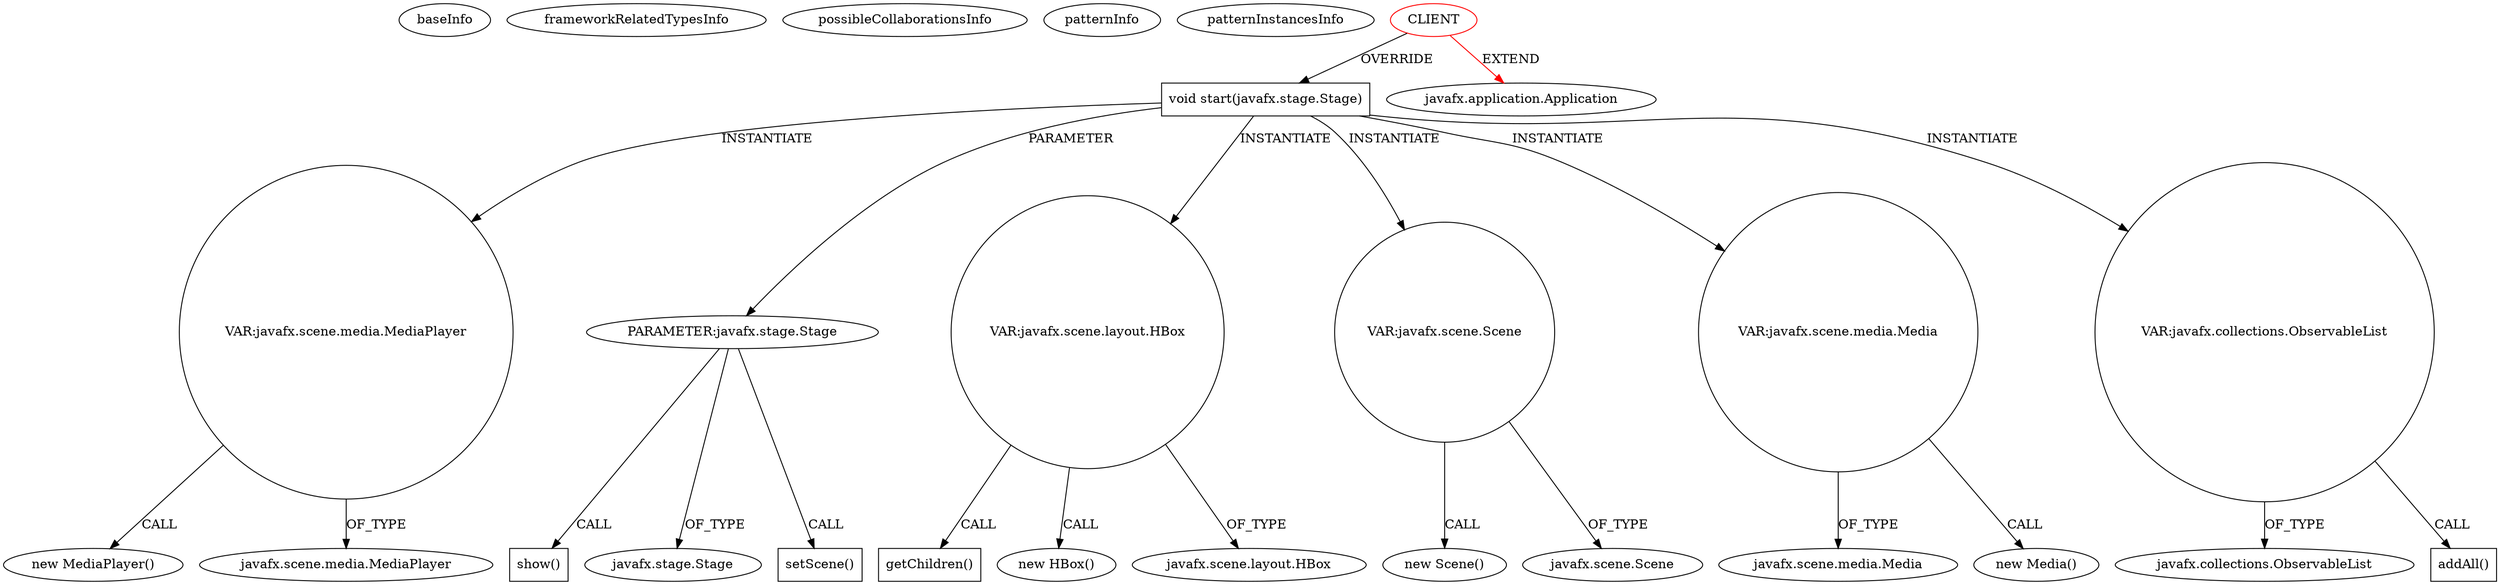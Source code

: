 digraph {
baseInfo[graphId=4045,category="pattern",isAnonymous=false,possibleRelation=false]
frameworkRelatedTypesInfo[0="javafx.application.Application"]
possibleCollaborationsInfo[]
patternInfo[frequency=2.0,patternRootClient=0]
patternInstancesInfo[0="Tsaru-Java-MP3-Visualizations~/Tsaru-Java-MP3-Visualizations/Java-MP3-Visualizations-master/mp3 Visualization/src/VisualizationInterface.java~VisualizationInterface~1511",1="guigarage-mastering-javafx-controls~/guigarage-mastering-javafx-controls/mastering-javafx-controls-master/src/main/java/com/guigarage/chapter7/MediaViewDemo.java~MediaViewDemo~2898"]
8[label="new MediaPlayer()",vertexType="CONSTRUCTOR_CALL",isFrameworkType=false]
9[label="VAR:javafx.scene.media.MediaPlayer",vertexType="VARIABLE_EXPRESION",isFrameworkType=false,shape=circle]
2[label="void start(javafx.stage.Stage)",vertexType="OVERRIDING_METHOD_DECLARATION",isFrameworkType=false,shape=box]
0[label="CLIENT",vertexType="ROOT_CLIENT_CLASS_DECLARATION",isFrameworkType=false,color=red]
3[label="PARAMETER:javafx.stage.Stage",vertexType="PARAMETER_DECLARATION",isFrameworkType=false]
43[label="show()",vertexType="INSIDE_CALL",isFrameworkType=false,shape=box]
10[label="javafx.scene.media.MediaPlayer",vertexType="FRAMEWORK_CLASS_TYPE",isFrameworkType=false]
25[label="VAR:javafx.scene.layout.HBox",vertexType="VARIABLE_EXPRESION",isFrameworkType=false,shape=circle]
31[label="getChildren()",vertexType="INSIDE_CALL",isFrameworkType=false,shape=box]
24[label="new HBox()",vertexType="CONSTRUCTOR_CALL",isFrameworkType=false]
4[label="javafx.stage.Stage",vertexType="FRAMEWORK_CLASS_TYPE",isFrameworkType=false]
1[label="javafx.application.Application",vertexType="FRAMEWORK_CLASS_TYPE",isFrameworkType=false]
26[label="javafx.scene.layout.HBox",vertexType="FRAMEWORK_CLASS_TYPE",isFrameworkType=false]
33[label="VAR:javafx.scene.Scene",vertexType="VARIABLE_EXPRESION",isFrameworkType=false,shape=circle]
32[label="new Scene()",vertexType="CONSTRUCTOR_CALL",isFrameworkType=false]
36[label="setScene()",vertexType="INSIDE_CALL",isFrameworkType=false,shape=box]
6[label="VAR:javafx.scene.media.Media",vertexType="VARIABLE_EXPRESION",isFrameworkType=false,shape=circle]
7[label="javafx.scene.media.Media",vertexType="FRAMEWORK_CLASS_TYPE",isFrameworkType=false]
5[label="new Media()",vertexType="CONSTRUCTOR_CALL",isFrameworkType=false]
34[label="javafx.scene.Scene",vertexType="FRAMEWORK_CLASS_TYPE",isFrameworkType=false]
27[label="VAR:javafx.collections.ObservableList",vertexType="VARIABLE_EXPRESION",isFrameworkType=false,shape=circle]
29[label="javafx.collections.ObservableList",vertexType="FRAMEWORK_INTERFACE_TYPE",isFrameworkType=false]
28[label="addAll()",vertexType="INSIDE_CALL",isFrameworkType=false,shape=box]
2->33[label="INSTANTIATE"]
3->36[label="CALL"]
25->26[label="OF_TYPE"]
9->10[label="OF_TYPE"]
2->3[label="PARAMETER"]
27->28[label="CALL"]
3->4[label="OF_TYPE"]
2->9[label="INSTANTIATE"]
0->1[label="EXTEND",color=red]
2->6[label="INSTANTIATE"]
25->31[label="CALL"]
3->43[label="CALL"]
33->34[label="OF_TYPE"]
6->7[label="OF_TYPE"]
0->2[label="OVERRIDE"]
2->27[label="INSTANTIATE"]
6->5[label="CALL"]
27->29[label="OF_TYPE"]
25->24[label="CALL"]
9->8[label="CALL"]
33->32[label="CALL"]
2->25[label="INSTANTIATE"]
}
